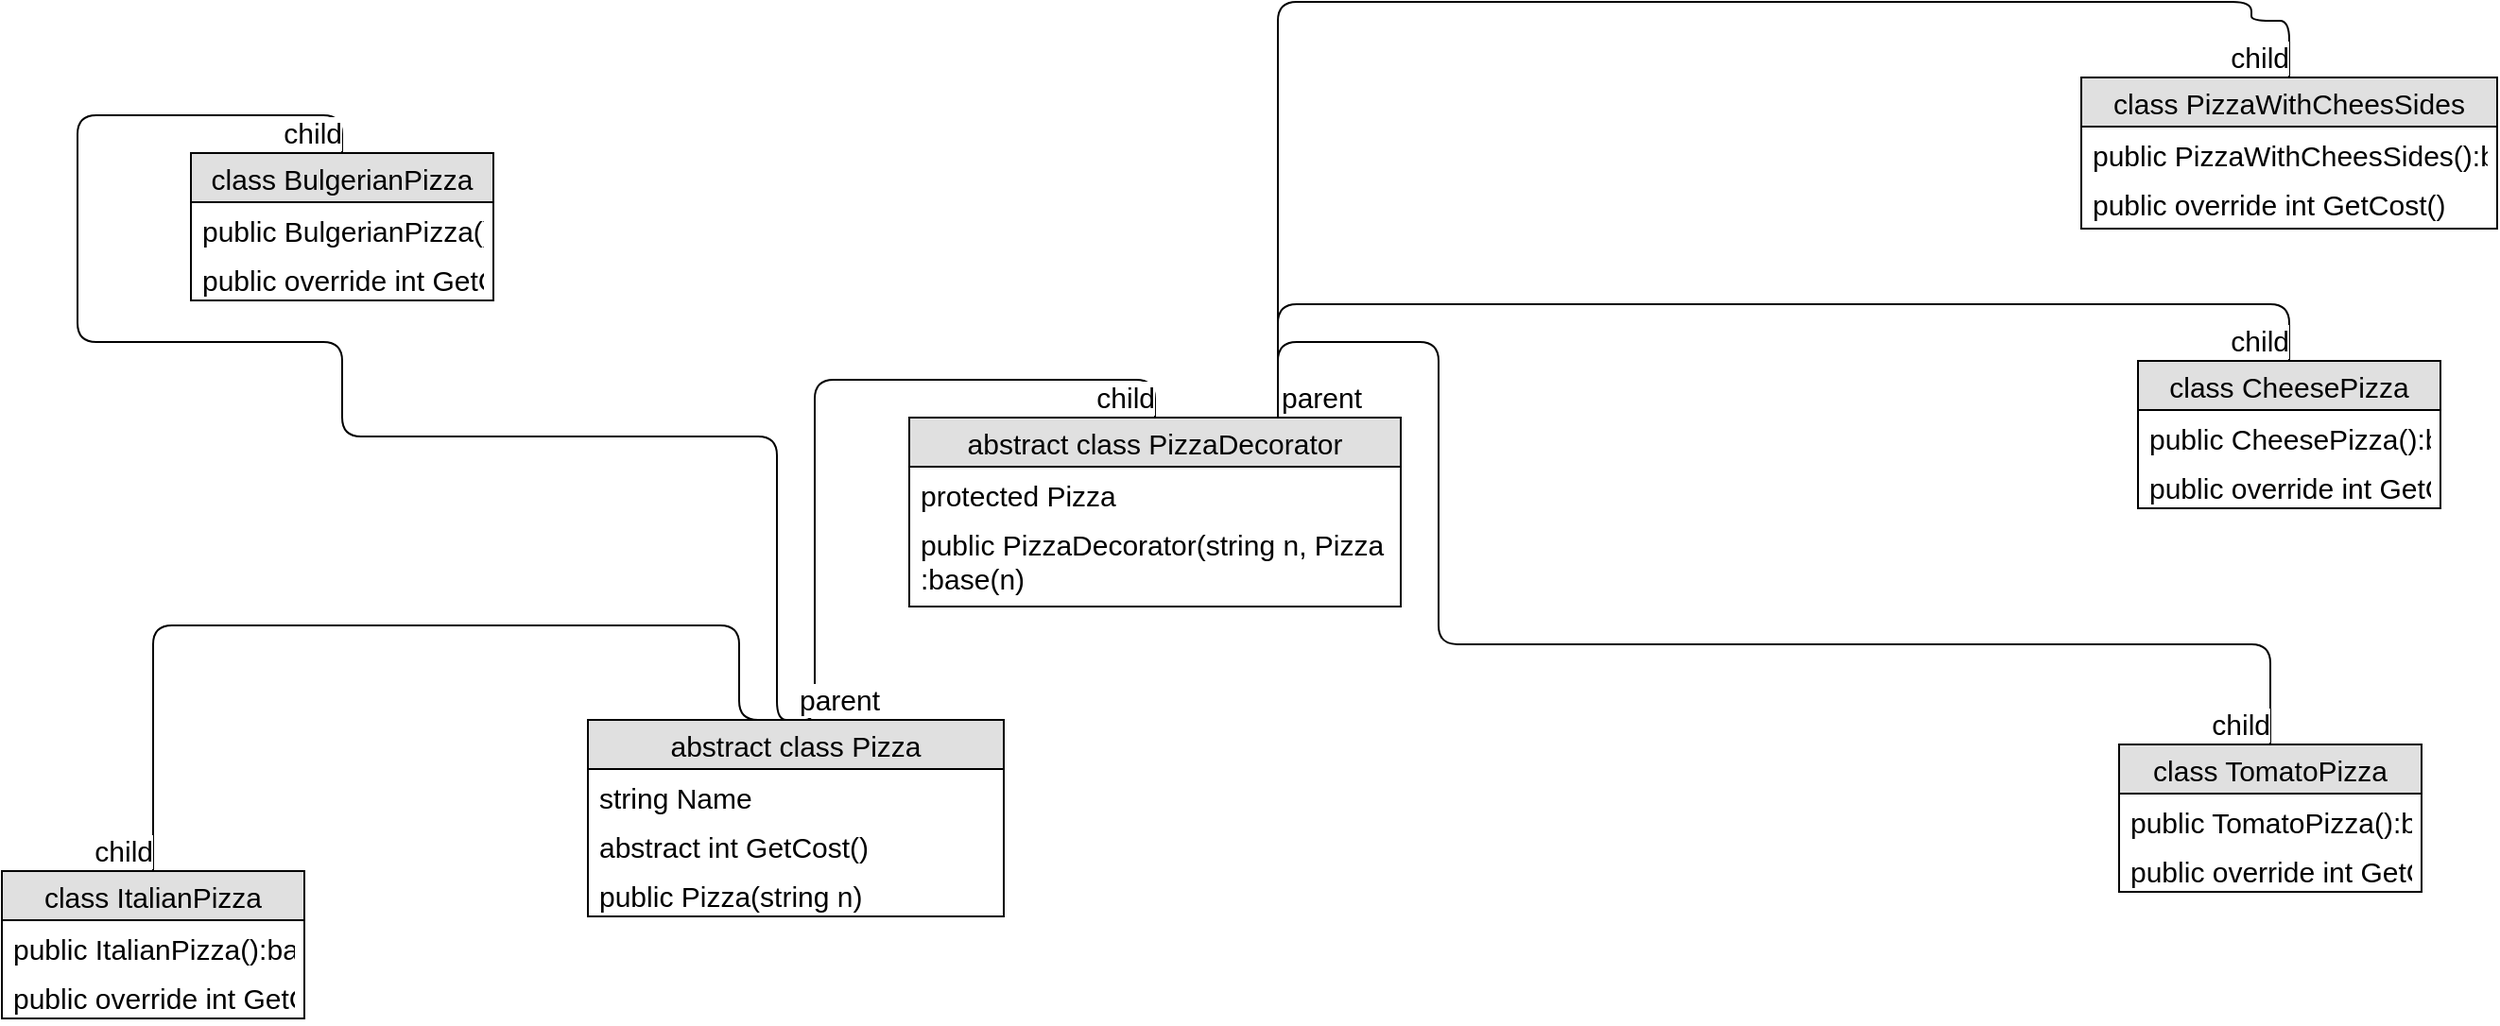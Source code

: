 <mxfile version="12.7.1" type="device"><diagram id="5GxvOXBkRjOutpEO5JSt" name="Page-1"><mxGraphModel dx="2076" dy="2333" grid="1" gridSize="10" guides="1" tooltips="1" connect="1" arrows="1" fold="1" page="1" pageScale="1" pageWidth="827" pageHeight="1169" math="0" shadow="0"><root><mxCell id="0"/><mxCell id="1" parent="0"/><mxCell id="uqcSoDa6LhnVgLcHz3G3-2" value="abstract class Pizza" style="swimlane;fontStyle=0;childLayout=stackLayout;horizontal=1;startSize=26;fillColor=#e0e0e0;horizontalStack=0;resizeParent=1;resizeParentMax=0;resizeLast=0;collapsible=1;marginBottom=0;swimlaneFillColor=#ffffff;align=center;fontSize=15;" vertex="1" parent="1"><mxGeometry x="370" y="280" width="220" height="104" as="geometry"/></mxCell><mxCell id="uqcSoDa6LhnVgLcHz3G3-3" value="string Name" style="text;strokeColor=none;fillColor=none;spacingLeft=4;spacingRight=4;overflow=hidden;rotatable=0;points=[[0,0.5],[1,0.5]];portConstraint=eastwest;fontSize=15;" vertex="1" parent="uqcSoDa6LhnVgLcHz3G3-2"><mxGeometry y="26" width="220" height="26" as="geometry"/></mxCell><mxCell id="uqcSoDa6LhnVgLcHz3G3-4" value="abstract int GetCost()" style="text;strokeColor=none;fillColor=none;spacingLeft=4;spacingRight=4;overflow=hidden;rotatable=0;points=[[0,0.5],[1,0.5]];portConstraint=eastwest;fontSize=15;" vertex="1" parent="uqcSoDa6LhnVgLcHz3G3-2"><mxGeometry y="52" width="220" height="26" as="geometry"/></mxCell><mxCell id="uqcSoDa6LhnVgLcHz3G3-5" value="public Pizza(string n)" style="text;strokeColor=none;fillColor=none;spacingLeft=4;spacingRight=4;overflow=hidden;rotatable=0;points=[[0,0.5],[1,0.5]];portConstraint=eastwest;fontSize=15;" vertex="1" parent="uqcSoDa6LhnVgLcHz3G3-2"><mxGeometry y="78" width="220" height="26" as="geometry"/></mxCell><mxCell id="uqcSoDa6LhnVgLcHz3G3-6" value="class ItalianPizza" style="swimlane;fontStyle=0;childLayout=stackLayout;horizontal=1;startSize=26;fillColor=#e0e0e0;horizontalStack=0;resizeParent=1;resizeParentMax=0;resizeLast=0;collapsible=1;marginBottom=0;swimlaneFillColor=#ffffff;align=center;fontSize=15;" vertex="1" parent="1"><mxGeometry x="60" y="360" width="160" height="78" as="geometry"/></mxCell><mxCell id="uqcSoDa6LhnVgLcHz3G3-7" value="public ItalianPizza():base()" style="text;strokeColor=none;fillColor=none;spacingLeft=4;spacingRight=4;overflow=hidden;rotatable=0;points=[[0,0.5],[1,0.5]];portConstraint=eastwest;fontSize=15;" vertex="1" parent="uqcSoDa6LhnVgLcHz3G3-6"><mxGeometry y="26" width="160" height="26" as="geometry"/></mxCell><mxCell id="uqcSoDa6LhnVgLcHz3G3-8" value="public override int GetCost()" style="text;strokeColor=none;fillColor=none;spacingLeft=4;spacingRight=4;overflow=hidden;rotatable=0;points=[[0,0.5],[1,0.5]];portConstraint=eastwest;fontSize=15;" vertex="1" parent="uqcSoDa6LhnVgLcHz3G3-6"><mxGeometry y="52" width="160" height="26" as="geometry"/></mxCell><mxCell id="uqcSoDa6LhnVgLcHz3G3-10" value="class BulgerianPizza" style="swimlane;fontStyle=0;childLayout=stackLayout;horizontal=1;startSize=26;fillColor=#e0e0e0;horizontalStack=0;resizeParent=1;resizeParentMax=0;resizeLast=0;collapsible=1;marginBottom=0;swimlaneFillColor=#ffffff;align=center;fontSize=15;" vertex="1" parent="1"><mxGeometry x="160" y="-20" width="160" height="78" as="geometry"/></mxCell><mxCell id="uqcSoDa6LhnVgLcHz3G3-11" value="public BulgerianPizza():base()" style="text;strokeColor=none;fillColor=none;spacingLeft=4;spacingRight=4;overflow=hidden;rotatable=0;points=[[0,0.5],[1,0.5]];portConstraint=eastwest;fontSize=15;" vertex="1" parent="uqcSoDa6LhnVgLcHz3G3-10"><mxGeometry y="26" width="160" height="26" as="geometry"/></mxCell><mxCell id="uqcSoDa6LhnVgLcHz3G3-12" value="public override int GetCost()" style="text;strokeColor=none;fillColor=none;spacingLeft=4;spacingRight=4;overflow=hidden;rotatable=0;points=[[0,0.5],[1,0.5]];portConstraint=eastwest;fontSize=15;" vertex="1" parent="uqcSoDa6LhnVgLcHz3G3-10"><mxGeometry y="52" width="160" height="26" as="geometry"/></mxCell><mxCell id="uqcSoDa6LhnVgLcHz3G3-13" value="abstract class PizzaDecorator" style="swimlane;fontStyle=0;childLayout=stackLayout;horizontal=1;startSize=26;fillColor=#e0e0e0;horizontalStack=0;resizeParent=1;resizeParentMax=0;resizeLast=0;collapsible=1;marginBottom=0;swimlaneFillColor=#ffffff;align=center;fontSize=15;" vertex="1" parent="1"><mxGeometry x="540" y="120" width="260" height="100" as="geometry"/></mxCell><mxCell id="uqcSoDa6LhnVgLcHz3G3-14" value="protected Pizza" style="text;strokeColor=none;fillColor=none;spacingLeft=4;spacingRight=4;overflow=hidden;rotatable=0;points=[[0,0.5],[1,0.5]];portConstraint=eastwest;fontSize=15;" vertex="1" parent="uqcSoDa6LhnVgLcHz3G3-13"><mxGeometry y="26" width="260" height="26" as="geometry"/></mxCell><mxCell id="uqcSoDa6LhnVgLcHz3G3-15" value="public PizzaDecorator(string n, Pizza pizza)&#10;:base(n)" style="text;strokeColor=none;fillColor=none;spacingLeft=4;spacingRight=4;overflow=hidden;rotatable=0;points=[[0,0.5],[1,0.5]];portConstraint=eastwest;fontSize=15;" vertex="1" parent="uqcSoDa6LhnVgLcHz3G3-13"><mxGeometry y="52" width="260" height="48" as="geometry"/></mxCell><mxCell id="uqcSoDa6LhnVgLcHz3G3-17" value="class TomatoPizza" style="swimlane;fontStyle=0;childLayout=stackLayout;horizontal=1;startSize=26;fillColor=#e0e0e0;horizontalStack=0;resizeParent=1;resizeParentMax=0;resizeLast=0;collapsible=1;marginBottom=0;swimlaneFillColor=#ffffff;align=center;fontSize=15;" vertex="1" parent="1"><mxGeometry x="1180" y="293" width="160" height="78" as="geometry"/></mxCell><mxCell id="uqcSoDa6LhnVgLcHz3G3-18" value="public TomatoPizza():base()" style="text;strokeColor=none;fillColor=none;spacingLeft=4;spacingRight=4;overflow=hidden;rotatable=0;points=[[0,0.5],[1,0.5]];portConstraint=eastwest;fontSize=15;" vertex="1" parent="uqcSoDa6LhnVgLcHz3G3-17"><mxGeometry y="26" width="160" height="26" as="geometry"/></mxCell><mxCell id="uqcSoDa6LhnVgLcHz3G3-19" value="public override int GetCost()" style="text;strokeColor=none;fillColor=none;spacingLeft=4;spacingRight=4;overflow=hidden;rotatable=0;points=[[0,0.5],[1,0.5]];portConstraint=eastwest;fontSize=15;" vertex="1" parent="uqcSoDa6LhnVgLcHz3G3-17"><mxGeometry y="52" width="160" height="26" as="geometry"/></mxCell><mxCell id="uqcSoDa6LhnVgLcHz3G3-20" value="class CheesePizza" style="swimlane;fontStyle=0;childLayout=stackLayout;horizontal=1;startSize=26;fillColor=#e0e0e0;horizontalStack=0;resizeParent=1;resizeParentMax=0;resizeLast=0;collapsible=1;marginBottom=0;swimlaneFillColor=#ffffff;align=center;fontSize=15;" vertex="1" parent="1"><mxGeometry x="1190" y="90" width="160" height="78" as="geometry"/></mxCell><mxCell id="uqcSoDa6LhnVgLcHz3G3-21" value="public CheesePizza():base()" style="text;strokeColor=none;fillColor=none;spacingLeft=4;spacingRight=4;overflow=hidden;rotatable=0;points=[[0,0.5],[1,0.5]];portConstraint=eastwest;fontSize=15;" vertex="1" parent="uqcSoDa6LhnVgLcHz3G3-20"><mxGeometry y="26" width="160" height="26" as="geometry"/></mxCell><mxCell id="uqcSoDa6LhnVgLcHz3G3-22" value="public override int GetCost()" style="text;strokeColor=none;fillColor=none;spacingLeft=4;spacingRight=4;overflow=hidden;rotatable=0;points=[[0,0.5],[1,0.5]];portConstraint=eastwest;fontSize=15;" vertex="1" parent="uqcSoDa6LhnVgLcHz3G3-20"><mxGeometry y="52" width="160" height="26" as="geometry"/></mxCell><mxCell id="uqcSoDa6LhnVgLcHz3G3-23" value="class PizzaWithCheesSides" style="swimlane;fontStyle=0;childLayout=stackLayout;horizontal=1;startSize=26;fillColor=#e0e0e0;horizontalStack=0;resizeParent=1;resizeParentMax=0;resizeLast=0;collapsible=1;marginBottom=0;swimlaneFillColor=#ffffff;align=center;fontSize=15;" vertex="1" parent="1"><mxGeometry x="1160" y="-60" width="220" height="80" as="geometry"/></mxCell><mxCell id="uqcSoDa6LhnVgLcHz3G3-24" value="public PizzaWithCheesSides():base()" style="text;strokeColor=none;fillColor=none;spacingLeft=4;spacingRight=4;overflow=hidden;rotatable=0;points=[[0,0.5],[1,0.5]];portConstraint=eastwest;fontSize=15;" vertex="1" parent="uqcSoDa6LhnVgLcHz3G3-23"><mxGeometry y="26" width="220" height="26" as="geometry"/></mxCell><mxCell id="uqcSoDa6LhnVgLcHz3G3-25" value="public override int GetCost()" style="text;strokeColor=none;fillColor=none;spacingLeft=4;spacingRight=4;overflow=hidden;rotatable=0;points=[[0,0.5],[1,0.5]];portConstraint=eastwest;fontSize=15;" vertex="1" parent="uqcSoDa6LhnVgLcHz3G3-23"><mxGeometry y="52" width="220" height="28" as="geometry"/></mxCell><mxCell id="uqcSoDa6LhnVgLcHz3G3-27" value="" style="endArrow=none;html=1;edgeStyle=orthogonalEdgeStyle;entryX=0.5;entryY=0;entryDx=0;entryDy=0;exitX=0.5;exitY=0;exitDx=0;exitDy=0;fontSize=15;" edge="1" parent="1" source="uqcSoDa6LhnVgLcHz3G3-2" target="uqcSoDa6LhnVgLcHz3G3-6"><mxGeometry relative="1" as="geometry"><mxPoint x="200" y="250" as="sourcePoint"/><mxPoint x="220" y="390" as="targetPoint"/><Array as="points"><mxPoint x="450" y="230"/><mxPoint x="140" y="230"/></Array></mxGeometry></mxCell><mxCell id="uqcSoDa6LhnVgLcHz3G3-28" value="parent" style="resizable=0;html=1;align=left;verticalAlign=bottom;labelBackgroundColor=#ffffff;fontSize=15;" connectable="0" vertex="1" parent="uqcSoDa6LhnVgLcHz3G3-27"><mxGeometry x="-1" relative="1" as="geometry"/></mxCell><mxCell id="uqcSoDa6LhnVgLcHz3G3-29" value="child" style="resizable=0;html=1;align=right;verticalAlign=bottom;labelBackgroundColor=#ffffff;fontSize=15;" connectable="0" vertex="1" parent="uqcSoDa6LhnVgLcHz3G3-27"><mxGeometry x="1" relative="1" as="geometry"/></mxCell><mxCell id="uqcSoDa6LhnVgLcHz3G3-30" value="" style="endArrow=none;html=1;edgeStyle=orthogonalEdgeStyle;entryX=0.5;entryY=0;entryDx=0;entryDy=0;exitX=0.5;exitY=0;exitDx=0;exitDy=0;fontSize=15;" edge="1" parent="1" source="uqcSoDa6LhnVgLcHz3G3-2" target="uqcSoDa6LhnVgLcHz3G3-10"><mxGeometry relative="1" as="geometry"><mxPoint x="200" y="250" as="sourcePoint"/><mxPoint x="220" y="390" as="targetPoint"/><Array as="points"><mxPoint x="470" y="280"/><mxPoint x="470" y="130"/><mxPoint x="240" y="130"/><mxPoint x="240" y="80"/><mxPoint x="100" y="80"/><mxPoint x="100" y="-40"/><mxPoint x="240" y="-40"/></Array></mxGeometry></mxCell><mxCell id="uqcSoDa6LhnVgLcHz3G3-31" value="parent" style="resizable=0;html=1;align=left;verticalAlign=bottom;labelBackgroundColor=#ffffff;fontSize=15;" connectable="0" vertex="1" parent="uqcSoDa6LhnVgLcHz3G3-30"><mxGeometry x="-1" relative="1" as="geometry"/></mxCell><mxCell id="uqcSoDa6LhnVgLcHz3G3-32" value="child" style="resizable=0;html=1;align=right;verticalAlign=bottom;labelBackgroundColor=#ffffff;fontSize=15;" connectable="0" vertex="1" parent="uqcSoDa6LhnVgLcHz3G3-30"><mxGeometry x="1" relative="1" as="geometry"/></mxCell><mxCell id="uqcSoDa6LhnVgLcHz3G3-33" value="" style="endArrow=none;html=1;edgeStyle=orthogonalEdgeStyle;entryX=0.5;entryY=0;entryDx=0;entryDy=0;exitX=0.5;exitY=0;exitDx=0;exitDy=0;fontSize=15;" edge="1" parent="1" source="uqcSoDa6LhnVgLcHz3G3-2" target="uqcSoDa6LhnVgLcHz3G3-13"><mxGeometry relative="1" as="geometry"><mxPoint x="200" y="250" as="sourcePoint"/><mxPoint x="220" y="390" as="targetPoint"/><Array as="points"><mxPoint x="490" y="280"/><mxPoint x="490" y="100"/><mxPoint x="670" y="100"/></Array></mxGeometry></mxCell><mxCell id="uqcSoDa6LhnVgLcHz3G3-34" value="parent" style="resizable=0;html=1;align=left;verticalAlign=bottom;labelBackgroundColor=#ffffff;fontSize=15;" connectable="0" vertex="1" parent="uqcSoDa6LhnVgLcHz3G3-33"><mxGeometry x="-1" relative="1" as="geometry"/></mxCell><mxCell id="uqcSoDa6LhnVgLcHz3G3-35" value="child" style="resizable=0;html=1;align=right;verticalAlign=bottom;labelBackgroundColor=#ffffff;fontSize=15;" connectable="0" vertex="1" parent="uqcSoDa6LhnVgLcHz3G3-33"><mxGeometry x="1" relative="1" as="geometry"/></mxCell><mxCell id="uqcSoDa6LhnVgLcHz3G3-36" value="" style="endArrow=none;html=1;edgeStyle=orthogonalEdgeStyle;exitX=0.75;exitY=0;exitDx=0;exitDy=0;entryX=0.5;entryY=0;entryDx=0;entryDy=0;fontSize=15;" edge="1" parent="1" source="uqcSoDa6LhnVgLcHz3G3-13" target="uqcSoDa6LhnVgLcHz3G3-23"><mxGeometry relative="1" as="geometry"><mxPoint x="330" y="400" as="sourcePoint"/><mxPoint x="490" y="400" as="targetPoint"/><Array as="points"><mxPoint x="735" y="-100"/><mxPoint x="1250" y="-100"/><mxPoint x="1250" y="-90"/><mxPoint x="1270" y="-90"/></Array></mxGeometry></mxCell><mxCell id="uqcSoDa6LhnVgLcHz3G3-37" value="parent" style="resizable=0;html=1;align=left;verticalAlign=bottom;labelBackgroundColor=#ffffff;fontSize=15;" connectable="0" vertex="1" parent="uqcSoDa6LhnVgLcHz3G3-36"><mxGeometry x="-1" relative="1" as="geometry"/></mxCell><mxCell id="uqcSoDa6LhnVgLcHz3G3-38" value="child" style="resizable=0;html=1;align=right;verticalAlign=bottom;labelBackgroundColor=#ffffff;fontSize=15;" connectable="0" vertex="1" parent="uqcSoDa6LhnVgLcHz3G3-36"><mxGeometry x="1" relative="1" as="geometry"/></mxCell><mxCell id="uqcSoDa6LhnVgLcHz3G3-39" value="" style="endArrow=none;html=1;edgeStyle=orthogonalEdgeStyle;exitX=0.75;exitY=0;exitDx=0;exitDy=0;entryX=0.5;entryY=0;entryDx=0;entryDy=0;fontSize=15;" edge="1" parent="1" source="uqcSoDa6LhnVgLcHz3G3-13" target="uqcSoDa6LhnVgLcHz3G3-20"><mxGeometry relative="1" as="geometry"><mxPoint x="330" y="400" as="sourcePoint"/><mxPoint x="490" y="400" as="targetPoint"/><Array as="points"><mxPoint x="735" y="60"/><mxPoint x="1270" y="60"/></Array></mxGeometry></mxCell><mxCell id="uqcSoDa6LhnVgLcHz3G3-40" value="parent" style="resizable=0;html=1;align=left;verticalAlign=bottom;labelBackgroundColor=#ffffff;fontSize=15;" connectable="0" vertex="1" parent="uqcSoDa6LhnVgLcHz3G3-39"><mxGeometry x="-1" relative="1" as="geometry"/></mxCell><mxCell id="uqcSoDa6LhnVgLcHz3G3-41" value="child" style="resizable=0;html=1;align=right;verticalAlign=bottom;labelBackgroundColor=#ffffff;fontSize=15;" connectable="0" vertex="1" parent="uqcSoDa6LhnVgLcHz3G3-39"><mxGeometry x="1" relative="1" as="geometry"/></mxCell><mxCell id="uqcSoDa6LhnVgLcHz3G3-42" value="" style="endArrow=none;html=1;edgeStyle=orthogonalEdgeStyle;exitX=0.75;exitY=0;exitDx=0;exitDy=0;entryX=0.5;entryY=0;entryDx=0;entryDy=0;fontSize=15;" edge="1" parent="1" source="uqcSoDa6LhnVgLcHz3G3-13" target="uqcSoDa6LhnVgLcHz3G3-17"><mxGeometry relative="1" as="geometry"><mxPoint x="735" y="120" as="sourcePoint"/><mxPoint x="920" y="131" as="targetPoint"/><Array as="points"><mxPoint x="735" y="80"/><mxPoint x="820" y="80"/><mxPoint x="820" y="240"/><mxPoint x="1260" y="240"/></Array></mxGeometry></mxCell><mxCell id="uqcSoDa6LhnVgLcHz3G3-43" value="parent" style="resizable=0;html=1;align=left;verticalAlign=bottom;labelBackgroundColor=#ffffff;fontSize=15;" connectable="0" vertex="1" parent="uqcSoDa6LhnVgLcHz3G3-42"><mxGeometry x="-1" relative="1" as="geometry"/></mxCell><mxCell id="uqcSoDa6LhnVgLcHz3G3-44" value="child" style="resizable=0;html=1;align=right;verticalAlign=bottom;labelBackgroundColor=#ffffff;fontSize=15;" connectable="0" vertex="1" parent="uqcSoDa6LhnVgLcHz3G3-42"><mxGeometry x="1" relative="1" as="geometry"/></mxCell></root></mxGraphModel></diagram></mxfile>